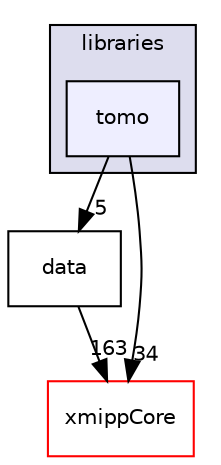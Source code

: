 digraph "xmipp/libraries/tomo" {
  compound=true
  node [ fontsize="10", fontname="Helvetica"];
  edge [ labelfontsize="10", labelfontname="Helvetica"];
  subgraph clusterdir_29dba3f3840f20df3b04d1972e99046b {
    graph [ bgcolor="#ddddee", pencolor="black", label="libraries" fontname="Helvetica", fontsize="10", URL="dir_29dba3f3840f20df3b04d1972e99046b.html"]
  dir_a85af19aa73832b28527be1850531ace [shape=box, label="tomo", style="filled", fillcolor="#eeeeff", pencolor="black", URL="dir_a85af19aa73832b28527be1850531ace.html"];
  }
  dir_02b15c2011e26cf58f557fc966b9a0d4 [shape=box label="data" URL="dir_02b15c2011e26cf58f557fc966b9a0d4.html"];
  dir_ce4d0d8fc85c2c70612466225bfce71d [shape=box label="xmippCore" fillcolor="white" style="filled" color="red" URL="dir_ce4d0d8fc85c2c70612466225bfce71d.html"];
  dir_02b15c2011e26cf58f557fc966b9a0d4->dir_ce4d0d8fc85c2c70612466225bfce71d [headlabel="163", labeldistance=1.5 headhref="dir_000111_000262.html"];
  dir_a85af19aa73832b28527be1850531ace->dir_02b15c2011e26cf58f557fc966b9a0d4 [headlabel="5", labeldistance=1.5 headhref="dir_000218_000111.html"];
  dir_a85af19aa73832b28527be1850531ace->dir_ce4d0d8fc85c2c70612466225bfce71d [headlabel="34", labeldistance=1.5 headhref="dir_000218_000262.html"];
}
